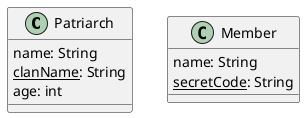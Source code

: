 @startuml
class Patriarch {
  name: String
  <u>clanName</u>: String
  age: int
}

class Member {
    name: String
    <u>secretCode</u>: String
}
@enduml
